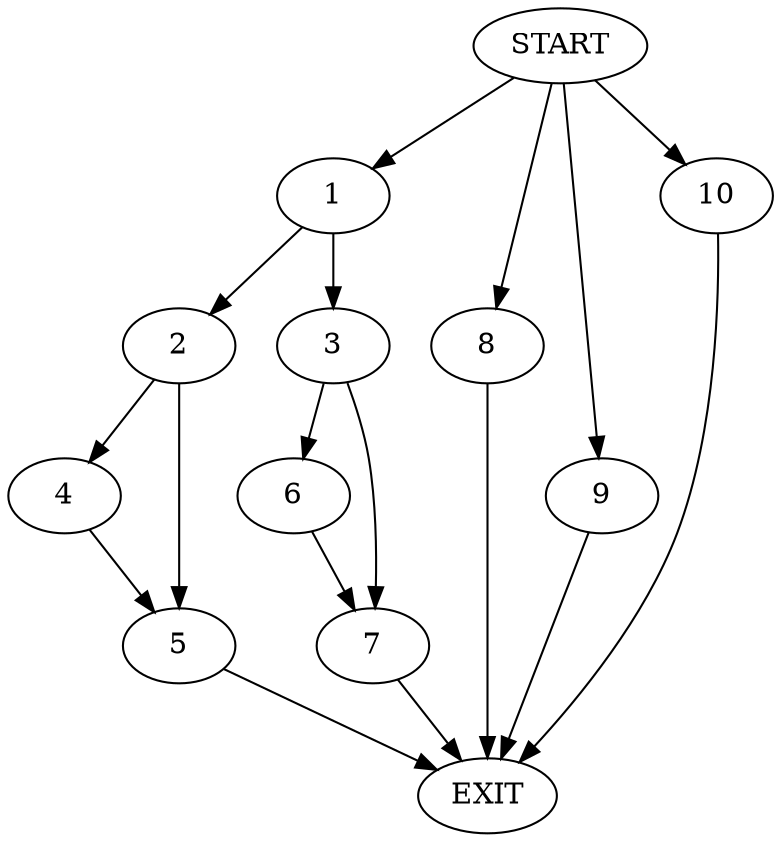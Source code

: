 digraph {
0 [label="START"]
11 [label="EXIT"]
0 -> 1
1 -> 2
1 -> 3
2 -> 4
2 -> 5
3 -> 6
3 -> 7
6 -> 7
7 -> 11
4 -> 5
5 -> 11
0 -> 8
8 -> 11
0 -> 9
9 -> 11
0 -> 10
10 -> 11
}
